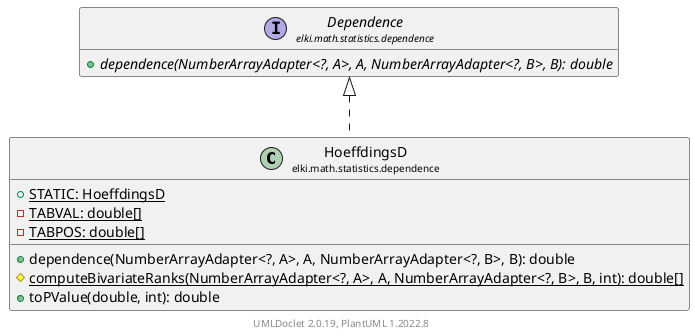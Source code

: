 @startuml
    remove .*\.(Instance|Par|Parameterizer|Factory)$
    set namespaceSeparator none
    hide empty fields
    hide empty methods

    class "<size:14>HoeffdingsD\n<size:10>elki.math.statistics.dependence" as elki.math.statistics.dependence.HoeffdingsD [[HoeffdingsD.html]] {
        {static} +STATIC: HoeffdingsD
        {static} -TABVAL: double[]
        {static} -TABPOS: double[]
        +dependence(NumberArrayAdapter<?, A>, A, NumberArrayAdapter<?, B>, B): double
        {static} #computeBivariateRanks(NumberArrayAdapter<?, A>, A, NumberArrayAdapter<?, B>, B, int): double[]
        +toPValue(double, int): double
    }

    interface "<size:14>Dependence\n<size:10>elki.math.statistics.dependence" as elki.math.statistics.dependence.Dependence [[Dependence.html]] {
        {abstract} +dependence(NumberArrayAdapter<?, A>, A, NumberArrayAdapter<?, B>, B): double
    }
    class "<size:14>HoeffdingsD.Par\n<size:10>elki.math.statistics.dependence" as elki.math.statistics.dependence.HoeffdingsD.Par [[HoeffdingsD.Par.html]]

    elki.math.statistics.dependence.Dependence <|.. elki.math.statistics.dependence.HoeffdingsD
    elki.math.statistics.dependence.HoeffdingsD +-- elki.math.statistics.dependence.HoeffdingsD.Par

    center footer UMLDoclet 2.0.19, PlantUML 1.2022.8
@enduml
